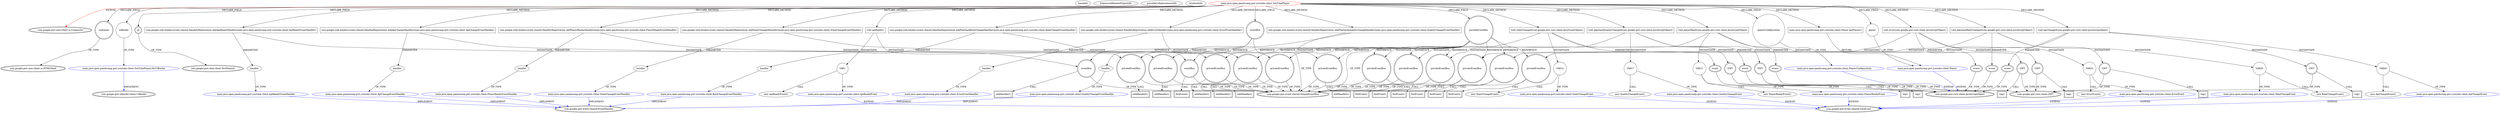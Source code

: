 digraph {
baseInfo[graphId=4258,category="extension_graph",isAnonymous=false,possibleRelation=true]
frameworkRelatedTypesInfo[0="com.google.gwt.user.client.ui.Composite"]
possibleCollaborationsInfo[0="4258~FIELD_DECLARATION-~com.google.gwt.user.client.ui.Composite ~com.google.gwt.uibinder.client.UiBinder ~false~false",1="4258~CLIENT_METHOD_DECLARATION-INSTANTIATION-~com.google.gwt.user.client.ui.Composite ~com.google.gwt.event.shared.GwtEvent ~false~false",2="4258~CLIENT_METHOD_DECLARATION-RETURN_TYPE-FIELD_DECLARATION-~com.google.gwt.user.client.ui.Composite ~com.google.gwt.core.client.JavaScriptObject ~false~false",3="4258~CLIENT_METHOD_DECLARATION-PARAMETER_DECLARATION-~com.google.gwt.user.client.ui.Composite ~com.google.gwt.event.shared.EventHandler ~false~false",4="4258~FIELD_DECLARATION-~com.google.gwt.user.client.ui.Composite ~com.google.gwt.core.client.JavaScriptObject ~false~false"]
locationInfo[projectName="pandurangpatil-gwt-youtube",filePath="/pandurangpatil-gwt-youtube/gwt-youtube-master/gwt-youtube-player/src/main/java/open/pandurang/gwt/youtube/client/YouTubePlayer.java",contextSignature="YouTubePlayer",graphId="4258"]
0[label="main.java.open.pandurang.gwt.youtube.client.YouTubePlayer",vertexType="ROOT_CLIENT_CLASS_DECLARATION",isFrameworkType=false,color=red]
1[label="com.google.gwt.user.client.ui.Composite",vertexType="FRAMEWORK_CLASS_TYPE",isFrameworkType=true,peripheries=2]
2[label="container",vertexType="FIELD_DECLARATION",isFrameworkType=true,peripheries=2,shape=circle]
3[label="com.google.gwt.user.client.ui.HTMLPanel",vertexType="FRAMEWORK_CLASS_TYPE",isFrameworkType=true,peripheries=2]
4[label="eventBus",vertexType="FIELD_DECLARATION",isFrameworkType=true,peripheries=2,shape=circle]
5[label="com.google.gwt.event.shared.SimpleEventBus",vertexType="FRAMEWORK_CLASS_TYPE",isFrameworkType=true,peripheries=2]
6[label="pl",vertexType="FIELD_DECLARATION",isFrameworkType=true,peripheries=2,shape=circle]
7[label="com.google.gwt.dom.client.DivElement",vertexType="FRAMEWORK_CLASS_TYPE",isFrameworkType=true,peripheries=2]
8[label="player",vertexType="FIELD_DECLARATION",isFrameworkType=false,shape=circle]
9[label="main.java.open.pandurang.gwt.youtube.client.Player",vertexType="REFERENCE_CLIENT_CLASS_DECLARATION",isFrameworkType=false,color=blue]
10[label="com.google.gwt.core.client.JavaScriptObject",vertexType="FRAMEWORK_CLASS_TYPE",isFrameworkType=true,peripheries=2]
11[label="playerConfiguration",vertexType="FIELD_DECLARATION",isFrameworkType=false,shape=circle]
12[label="main.java.open.pandurang.gwt.youtube.client.PlayerConfiguration",vertexType="REFERENCE_CLIENT_CLASS_DECLARATION",isFrameworkType=false,color=blue]
14[label="privateEventBus",vertexType="FIELD_DECLARATION",isFrameworkType=true,peripheries=2,shape=circle]
16[label="uiBinder",vertexType="FIELD_DECLARATION",isFrameworkType=false,shape=circle]
17[label="main.java.open.pandurang.gwt.youtube.client.YouTubePlayer.MyUiBinder",vertexType="REFERENCE_CLIENT_CLASS_DECLARATION",isFrameworkType=false,color=blue]
18[label="com.google.gwt.uibinder.client.UiBinder",vertexType="FRAMEWORK_INTERFACE_TYPE",isFrameworkType=true,peripheries=2]
20[label="void apiReady()",vertexType="CLIENT_METHOD_DECLARATION",isFrameworkType=false,shape=box]
21[label="eventBus",vertexType="VARIABLE_EXPRESION",isFrameworkType=true,peripheries=2,shape=circle]
22[label="fireEvent()",vertexType="INSIDE_CALL",isFrameworkType=true,peripheries=2,shape=box]
25[label="VAR1",vertexType="VARIABLE_EXPRESION",isFrameworkType=false,shape=circle]
26[label="main.java.open.pandurang.gwt.youtube.client.ApiReadyEvent",vertexType="REFERENCE_CLIENT_CLASS_DECLARATION",isFrameworkType=false,color=blue]
27[label="com.google.gwt.event.shared.GwtEvent",vertexType="FRAMEWORK_CLASS_TYPE",isFrameworkType=true,peripheries=2]
24[label="new ApiReadyEvent()",vertexType="CONSTRUCTOR_CALL",isFrameworkType=false]
28[label="com.google.web.bindery.event.shared.HandlerRegistration addApiReadyHandler(main.java.open.pandurang.gwt.youtube.client.ApiReadyEventHandler)",vertexType="CLIENT_METHOD_DECLARATION",isFrameworkType=false,shape=box]
29[label="handler",vertexType="PARAMETER_DECLARATION",isFrameworkType=false]
30[label="main.java.open.pandurang.gwt.youtube.client.ApiReadyEventHandler",vertexType="REFERENCE_CLIENT_CLASS_DECLARATION",isFrameworkType=false,color=blue]
31[label="com.google.gwt.event.shared.EventHandler",vertexType="FRAMEWORK_INTERFACE_TYPE",isFrameworkType=true,peripheries=2]
32[label="eventBus",vertexType="VARIABLE_EXPRESION",isFrameworkType=true,peripheries=2,shape=circle]
33[label="addHandler()",vertexType="INSIDE_CALL",isFrameworkType=true,peripheries=2,shape=box]
35[label="com.google.web.bindery.event.shared.HandlerRegistration addPlayerReadyHandler(main.java.open.pandurang.gwt.youtube.client.PlayerReadyEventHandler)",vertexType="CLIENT_METHOD_DECLARATION",isFrameworkType=false,shape=box]
36[label="handler",vertexType="PARAMETER_DECLARATION",isFrameworkType=false]
37[label="main.java.open.pandurang.gwt.youtube.client.PlayerReadyEventHandler",vertexType="REFERENCE_CLIENT_CLASS_DECLARATION",isFrameworkType=false,color=blue]
39[label="privateEventBus",vertexType="VARIABLE_EXPRESION",isFrameworkType=true,peripheries=2,shape=circle]
40[label="addHandler()",vertexType="INSIDE_CALL",isFrameworkType=true,peripheries=2,shape=box]
42[label="com.google.web.bindery.event.shared.HandlerRegistration addStateChangedHandler(main.java.open.pandurang.gwt.youtube.client.StateChangeEventHandler)",vertexType="CLIENT_METHOD_DECLARATION",isFrameworkType=false,shape=box]
43[label="handler",vertexType="PARAMETER_DECLARATION",isFrameworkType=false]
44[label="main.java.open.pandurang.gwt.youtube.client.StateChangeEventHandler",vertexType="REFERENCE_CLIENT_CLASS_DECLARATION",isFrameworkType=false,color=blue]
46[label="privateEventBus",vertexType="VARIABLE_EXPRESION",isFrameworkType=true,peripheries=2,shape=circle]
47[label="addHandler()",vertexType="INSIDE_CALL",isFrameworkType=true,peripheries=2,shape=box]
49[label="com.google.web.bindery.event.shared.HandlerRegistration addPlaybackQualityChangeHandler(main.java.open.pandurang.gwt.youtube.client.QualityChangeEventHandler)",vertexType="CLIENT_METHOD_DECLARATION",isFrameworkType=false,shape=box]
50[label="handler",vertexType="PARAMETER_DECLARATION",isFrameworkType=false]
51[label="main.java.open.pandurang.gwt.youtube.client.QualityChangeEventHandler",vertexType="REFERENCE_CLIENT_CLASS_DECLARATION",isFrameworkType=false,color=blue]
53[label="privateEventBus",vertexType="VARIABLE_EXPRESION",isFrameworkType=true,peripheries=2,shape=circle]
54[label="addHandler()",vertexType="INSIDE_CALL",isFrameworkType=true,peripheries=2,shape=box]
56[label="com.google.web.bindery.event.shared.HandlerRegistration addPlaybackRateChangeHandler(main.java.open.pandurang.gwt.youtube.client.RateChangeEventHandler)",vertexType="CLIENT_METHOD_DECLARATION",isFrameworkType=false,shape=box]
57[label="handler",vertexType="PARAMETER_DECLARATION",isFrameworkType=false]
58[label="main.java.open.pandurang.gwt.youtube.client.RateChangeEventHandler",vertexType="REFERENCE_CLIENT_CLASS_DECLARATION",isFrameworkType=false,color=blue]
60[label="privateEventBus",vertexType="VARIABLE_EXPRESION",isFrameworkType=true,peripheries=2,shape=circle]
61[label="addHandler()",vertexType="INSIDE_CALL",isFrameworkType=true,peripheries=2,shape=box]
63[label="com.google.web.bindery.event.shared.HandlerRegistration addErrorHandler(main.java.open.pandurang.gwt.youtube.client.ErrorEventHandler)",vertexType="CLIENT_METHOD_DECLARATION",isFrameworkType=false,shape=box]
64[label="handler",vertexType="PARAMETER_DECLARATION",isFrameworkType=false]
65[label="main.java.open.pandurang.gwt.youtube.client.ErrorEventHandler",vertexType="REFERENCE_CLIENT_CLASS_DECLARATION",isFrameworkType=false,color=blue]
67[label="privateEventBus",vertexType="VARIABLE_EXPRESION",isFrameworkType=true,peripheries=2,shape=circle]
68[label="addHandler()",vertexType="INSIDE_CALL",isFrameworkType=true,peripheries=2,shape=box]
70[label="com.google.web.bindery.event.shared.HandlerRegistration addApiChangeHandler(main.java.open.pandurang.gwt.youtube.client.ApiChangeEventHandler)",vertexType="CLIENT_METHOD_DECLARATION",isFrameworkType=false,shape=box]
71[label="handler",vertexType="PARAMETER_DECLARATION",isFrameworkType=false]
72[label="main.java.open.pandurang.gwt.youtube.client.ApiChangeEventHandler",vertexType="REFERENCE_CLIENT_CLASS_DECLARATION",isFrameworkType=false,color=blue]
74[label="privateEventBus",vertexType="VARIABLE_EXPRESION",isFrameworkType=true,peripheries=2,shape=circle]
75[label="addHandler()",vertexType="INSIDE_CALL",isFrameworkType=true,peripheries=2,shape=box]
77[label="void playerRead(com.google.gwt.core.client.JavaScriptObject)",vertexType="CLIENT_METHOD_DECLARATION",isFrameworkType=false,shape=box]
78[label="event",vertexType="PARAMETER_DECLARATION",isFrameworkType=true,peripheries=2]
80[label="GWT",vertexType="VARIABLE_EXPRESION",isFrameworkType=true,peripheries=2,shape=circle]
82[label="com.google.gwt.core.client.GWT",vertexType="FRAMEWORK_CLASS_TYPE",isFrameworkType=true,peripheries=2]
81[label="log()",vertexType="INSIDE_CALL",isFrameworkType=true,peripheries=2,shape=box]
83[label="privateEventBus",vertexType="VARIABLE_EXPRESION",isFrameworkType=true,peripheries=2,shape=circle]
84[label="fireEvent()",vertexType="INSIDE_CALL",isFrameworkType=true,peripheries=2,shape=box]
87[label="VAR11",vertexType="VARIABLE_EXPRESION",isFrameworkType=false,shape=circle]
88[label="main.java.open.pandurang.gwt.youtube.client.PlayerReadyEvent",vertexType="REFERENCE_CLIENT_CLASS_DECLARATION",isFrameworkType=false,color=blue]
86[label="new PlayerReadyEvent()",vertexType="CONSTRUCTOR_CALL",isFrameworkType=false]
90[label="void stateChanged(com.google.gwt.core.client.JavaScriptObject)",vertexType="CLIENT_METHOD_DECLARATION",isFrameworkType=false,shape=box]
91[label="event",vertexType="PARAMETER_DECLARATION",isFrameworkType=true,peripheries=2]
93[label="GWT",vertexType="VARIABLE_EXPRESION",isFrameworkType=true,peripheries=2,shape=circle]
94[label="log()",vertexType="INSIDE_CALL",isFrameworkType=true,peripheries=2,shape=box]
96[label="privateEventBus",vertexType="VARIABLE_EXPRESION",isFrameworkType=true,peripheries=2,shape=circle]
97[label="fireEvent()",vertexType="INSIDE_CALL",isFrameworkType=true,peripheries=2,shape=box]
100[label="VAR14",vertexType="VARIABLE_EXPRESION",isFrameworkType=false,shape=circle]
101[label="main.java.open.pandurang.gwt.youtube.client.StateChangeEvent",vertexType="REFERENCE_CLIENT_CLASS_DECLARATION",isFrameworkType=false,color=blue]
99[label="new StateChangeEvent()",vertexType="CONSTRUCTOR_CALL",isFrameworkType=false]
103[label="void playbackQualityChanged(com.google.gwt.core.client.JavaScriptObject)",vertexType="CLIENT_METHOD_DECLARATION",isFrameworkType=false,shape=box]
104[label="event",vertexType="PARAMETER_DECLARATION",isFrameworkType=true,peripheries=2]
106[label="GWT",vertexType="VARIABLE_EXPRESION",isFrameworkType=true,peripheries=2,shape=circle]
107[label="log()",vertexType="INSIDE_CALL",isFrameworkType=true,peripheries=2,shape=box]
109[label="privateEventBus",vertexType="VARIABLE_EXPRESION",isFrameworkType=true,peripheries=2,shape=circle]
110[label="fireEvent()",vertexType="INSIDE_CALL",isFrameworkType=true,peripheries=2,shape=box]
113[label="VAR17",vertexType="VARIABLE_EXPRESION",isFrameworkType=false,shape=circle]
114[label="main.java.open.pandurang.gwt.youtube.client.QualityChangeEvent",vertexType="REFERENCE_CLIENT_CLASS_DECLARATION",isFrameworkType=false,color=blue]
112[label="new QualityChangeEvent()",vertexType="CONSTRUCTOR_CALL",isFrameworkType=false]
116[label="void playbackRateChanged(com.google.gwt.core.client.JavaScriptObject)",vertexType="CLIENT_METHOD_DECLARATION",isFrameworkType=false,shape=box]
117[label="event",vertexType="PARAMETER_DECLARATION",isFrameworkType=true,peripheries=2]
119[label="GWT",vertexType="VARIABLE_EXPRESION",isFrameworkType=true,peripheries=2,shape=circle]
120[label="log()",vertexType="INSIDE_CALL",isFrameworkType=true,peripheries=2,shape=box]
122[label="privateEventBus",vertexType="VARIABLE_EXPRESION",isFrameworkType=true,peripheries=2,shape=circle]
123[label="fireEvent()",vertexType="INSIDE_CALL",isFrameworkType=true,peripheries=2,shape=box]
126[label="VAR20",vertexType="VARIABLE_EXPRESION",isFrameworkType=false,shape=circle]
127[label="main.java.open.pandurang.gwt.youtube.client.RateChangeEvent",vertexType="REFERENCE_CLIENT_CLASS_DECLARATION",isFrameworkType=false,color=blue]
125[label="new RateChangeEvent()",vertexType="CONSTRUCTOR_CALL",isFrameworkType=false]
129[label="void error(com.google.gwt.core.client.JavaScriptObject)",vertexType="CLIENT_METHOD_DECLARATION",isFrameworkType=false,shape=box]
130[label="event",vertexType="PARAMETER_DECLARATION",isFrameworkType=true,peripheries=2]
132[label="GWT",vertexType="VARIABLE_EXPRESION",isFrameworkType=true,peripheries=2,shape=circle]
133[label="log()",vertexType="INSIDE_CALL",isFrameworkType=true,peripheries=2,shape=box]
135[label="privateEventBus",vertexType="VARIABLE_EXPRESION",isFrameworkType=true,peripheries=2,shape=circle]
136[label="fireEvent()",vertexType="INSIDE_CALL",isFrameworkType=true,peripheries=2,shape=box]
139[label="VAR23",vertexType="VARIABLE_EXPRESION",isFrameworkType=false,shape=circle]
140[label="main.java.open.pandurang.gwt.youtube.client.ErrorEvent",vertexType="REFERENCE_CLIENT_CLASS_DECLARATION",isFrameworkType=false,color=blue]
138[label="new ErrorEvent()",vertexType="CONSTRUCTOR_CALL",isFrameworkType=false]
142[label="void apiChanged(com.google.gwt.core.client.JavaScriptObject)",vertexType="CLIENT_METHOD_DECLARATION",isFrameworkType=false,shape=box]
143[label="event",vertexType="PARAMETER_DECLARATION",isFrameworkType=true,peripheries=2]
145[label="GWT",vertexType="VARIABLE_EXPRESION",isFrameworkType=true,peripheries=2,shape=circle]
146[label="log()",vertexType="INSIDE_CALL",isFrameworkType=true,peripheries=2,shape=box]
148[label="privateEventBus",vertexType="VARIABLE_EXPRESION",isFrameworkType=true,peripheries=2,shape=circle]
149[label="fireEvent()",vertexType="INSIDE_CALL",isFrameworkType=true,peripheries=2,shape=box]
152[label="VAR26",vertexType="VARIABLE_EXPRESION",isFrameworkType=false,shape=circle]
153[label="main.java.open.pandurang.gwt.youtube.client.ApiChangeEvent",vertexType="REFERENCE_CLIENT_CLASS_DECLARATION",isFrameworkType=false,color=blue]
151[label="new ApiChangeEvent()",vertexType="CONSTRUCTOR_CALL",isFrameworkType=false]
160[label="main.java.open.pandurang.gwt.youtube.client.Player getPlayer()",vertexType="CLIENT_METHOD_DECLARATION",isFrameworkType=false,shape=box]
0->1[label="EXTEND",color=red]
0->2[label="DECLARE_FIELD"]
2->3[label="OF_TYPE"]
0->4[label="DECLARE_FIELD"]
4->5[label="OF_TYPE"]
0->6[label="DECLARE_FIELD"]
6->7[label="OF_TYPE"]
0->8[label="DECLARE_FIELD"]
9->10[label="EXTEND",color=blue]
8->9[label="OF_TYPE"]
0->11[label="DECLARE_FIELD"]
12->10[label="EXTEND",color=blue]
11->12[label="OF_TYPE"]
0->14[label="DECLARE_FIELD"]
14->5[label="OF_TYPE"]
0->16[label="DECLARE_FIELD"]
17->18[label="IMPLEMENT",color=blue]
16->17[label="OF_TYPE"]
0->20[label="DECLARE_METHOD"]
20->21[label="INSTANTIATE"]
4->21[label="REFERENCE"]
21->5[label="OF_TYPE"]
21->22[label="CALL"]
20->25[label="INSTANTIATE"]
26->27[label="EXTEND",color=blue]
25->26[label="OF_TYPE"]
25->24[label="CALL"]
0->28[label="DECLARE_METHOD"]
30->31[label="IMPLEMENT",color=blue]
29->30[label="OF_TYPE"]
28->29[label="PARAMETER"]
28->32[label="INSTANTIATE"]
4->32[label="REFERENCE"]
32->5[label="OF_TYPE"]
32->33[label="CALL"]
0->35[label="DECLARE_METHOD"]
37->31[label="IMPLEMENT",color=blue]
36->37[label="OF_TYPE"]
35->36[label="PARAMETER"]
35->39[label="INSTANTIATE"]
14->39[label="REFERENCE"]
39->5[label="OF_TYPE"]
39->40[label="CALL"]
0->42[label="DECLARE_METHOD"]
44->31[label="IMPLEMENT",color=blue]
43->44[label="OF_TYPE"]
42->43[label="PARAMETER"]
42->46[label="INSTANTIATE"]
14->46[label="REFERENCE"]
46->5[label="OF_TYPE"]
46->47[label="CALL"]
0->49[label="DECLARE_METHOD"]
51->31[label="IMPLEMENT",color=blue]
50->51[label="OF_TYPE"]
49->50[label="PARAMETER"]
49->53[label="INSTANTIATE"]
14->53[label="REFERENCE"]
53->5[label="OF_TYPE"]
53->54[label="CALL"]
0->56[label="DECLARE_METHOD"]
58->31[label="IMPLEMENT",color=blue]
57->58[label="OF_TYPE"]
56->57[label="PARAMETER"]
56->60[label="INSTANTIATE"]
14->60[label="REFERENCE"]
60->5[label="OF_TYPE"]
60->61[label="CALL"]
0->63[label="DECLARE_METHOD"]
65->31[label="IMPLEMENT",color=blue]
64->65[label="OF_TYPE"]
63->64[label="PARAMETER"]
63->67[label="INSTANTIATE"]
14->67[label="REFERENCE"]
67->5[label="OF_TYPE"]
67->68[label="CALL"]
0->70[label="DECLARE_METHOD"]
72->31[label="IMPLEMENT",color=blue]
71->72[label="OF_TYPE"]
70->71[label="PARAMETER"]
70->74[label="INSTANTIATE"]
14->74[label="REFERENCE"]
74->5[label="OF_TYPE"]
74->75[label="CALL"]
0->77[label="DECLARE_METHOD"]
78->10[label="OF_TYPE"]
77->78[label="PARAMETER"]
77->80[label="INSTANTIATE"]
80->82[label="OF_TYPE"]
80->81[label="CALL"]
77->83[label="INSTANTIATE"]
14->83[label="REFERENCE"]
83->5[label="OF_TYPE"]
83->84[label="CALL"]
77->87[label="INSTANTIATE"]
88->27[label="EXTEND",color=blue]
87->88[label="OF_TYPE"]
87->86[label="CALL"]
0->90[label="DECLARE_METHOD"]
91->10[label="OF_TYPE"]
90->91[label="PARAMETER"]
90->93[label="INSTANTIATE"]
93->82[label="OF_TYPE"]
93->94[label="CALL"]
90->96[label="INSTANTIATE"]
14->96[label="REFERENCE"]
96->5[label="OF_TYPE"]
96->97[label="CALL"]
90->100[label="INSTANTIATE"]
101->27[label="EXTEND",color=blue]
100->101[label="OF_TYPE"]
100->99[label="CALL"]
0->103[label="DECLARE_METHOD"]
104->10[label="OF_TYPE"]
103->104[label="PARAMETER"]
103->106[label="INSTANTIATE"]
106->82[label="OF_TYPE"]
106->107[label="CALL"]
103->109[label="INSTANTIATE"]
14->109[label="REFERENCE"]
109->5[label="OF_TYPE"]
109->110[label="CALL"]
103->113[label="INSTANTIATE"]
114->27[label="EXTEND",color=blue]
113->114[label="OF_TYPE"]
113->112[label="CALL"]
0->116[label="DECLARE_METHOD"]
117->10[label="OF_TYPE"]
116->117[label="PARAMETER"]
116->119[label="INSTANTIATE"]
119->82[label="OF_TYPE"]
119->120[label="CALL"]
116->122[label="INSTANTIATE"]
14->122[label="REFERENCE"]
122->5[label="OF_TYPE"]
122->123[label="CALL"]
116->126[label="INSTANTIATE"]
127->27[label="EXTEND",color=blue]
126->127[label="OF_TYPE"]
126->125[label="CALL"]
0->129[label="DECLARE_METHOD"]
130->10[label="OF_TYPE"]
129->130[label="PARAMETER"]
129->132[label="INSTANTIATE"]
132->82[label="OF_TYPE"]
132->133[label="CALL"]
129->135[label="INSTANTIATE"]
14->135[label="REFERENCE"]
135->5[label="OF_TYPE"]
135->136[label="CALL"]
129->139[label="INSTANTIATE"]
140->27[label="EXTEND",color=blue]
139->140[label="OF_TYPE"]
139->138[label="CALL"]
0->142[label="DECLARE_METHOD"]
143->10[label="OF_TYPE"]
142->143[label="PARAMETER"]
142->145[label="INSTANTIATE"]
145->82[label="OF_TYPE"]
145->146[label="CALL"]
142->148[label="INSTANTIATE"]
14->148[label="REFERENCE"]
148->5[label="OF_TYPE"]
148->149[label="CALL"]
142->152[label="INSTANTIATE"]
153->27[label="EXTEND",color=blue]
152->153[label="OF_TYPE"]
152->151[label="CALL"]
0->160[label="DECLARE_METHOD"]
160->9[label="RETURN"]
}
